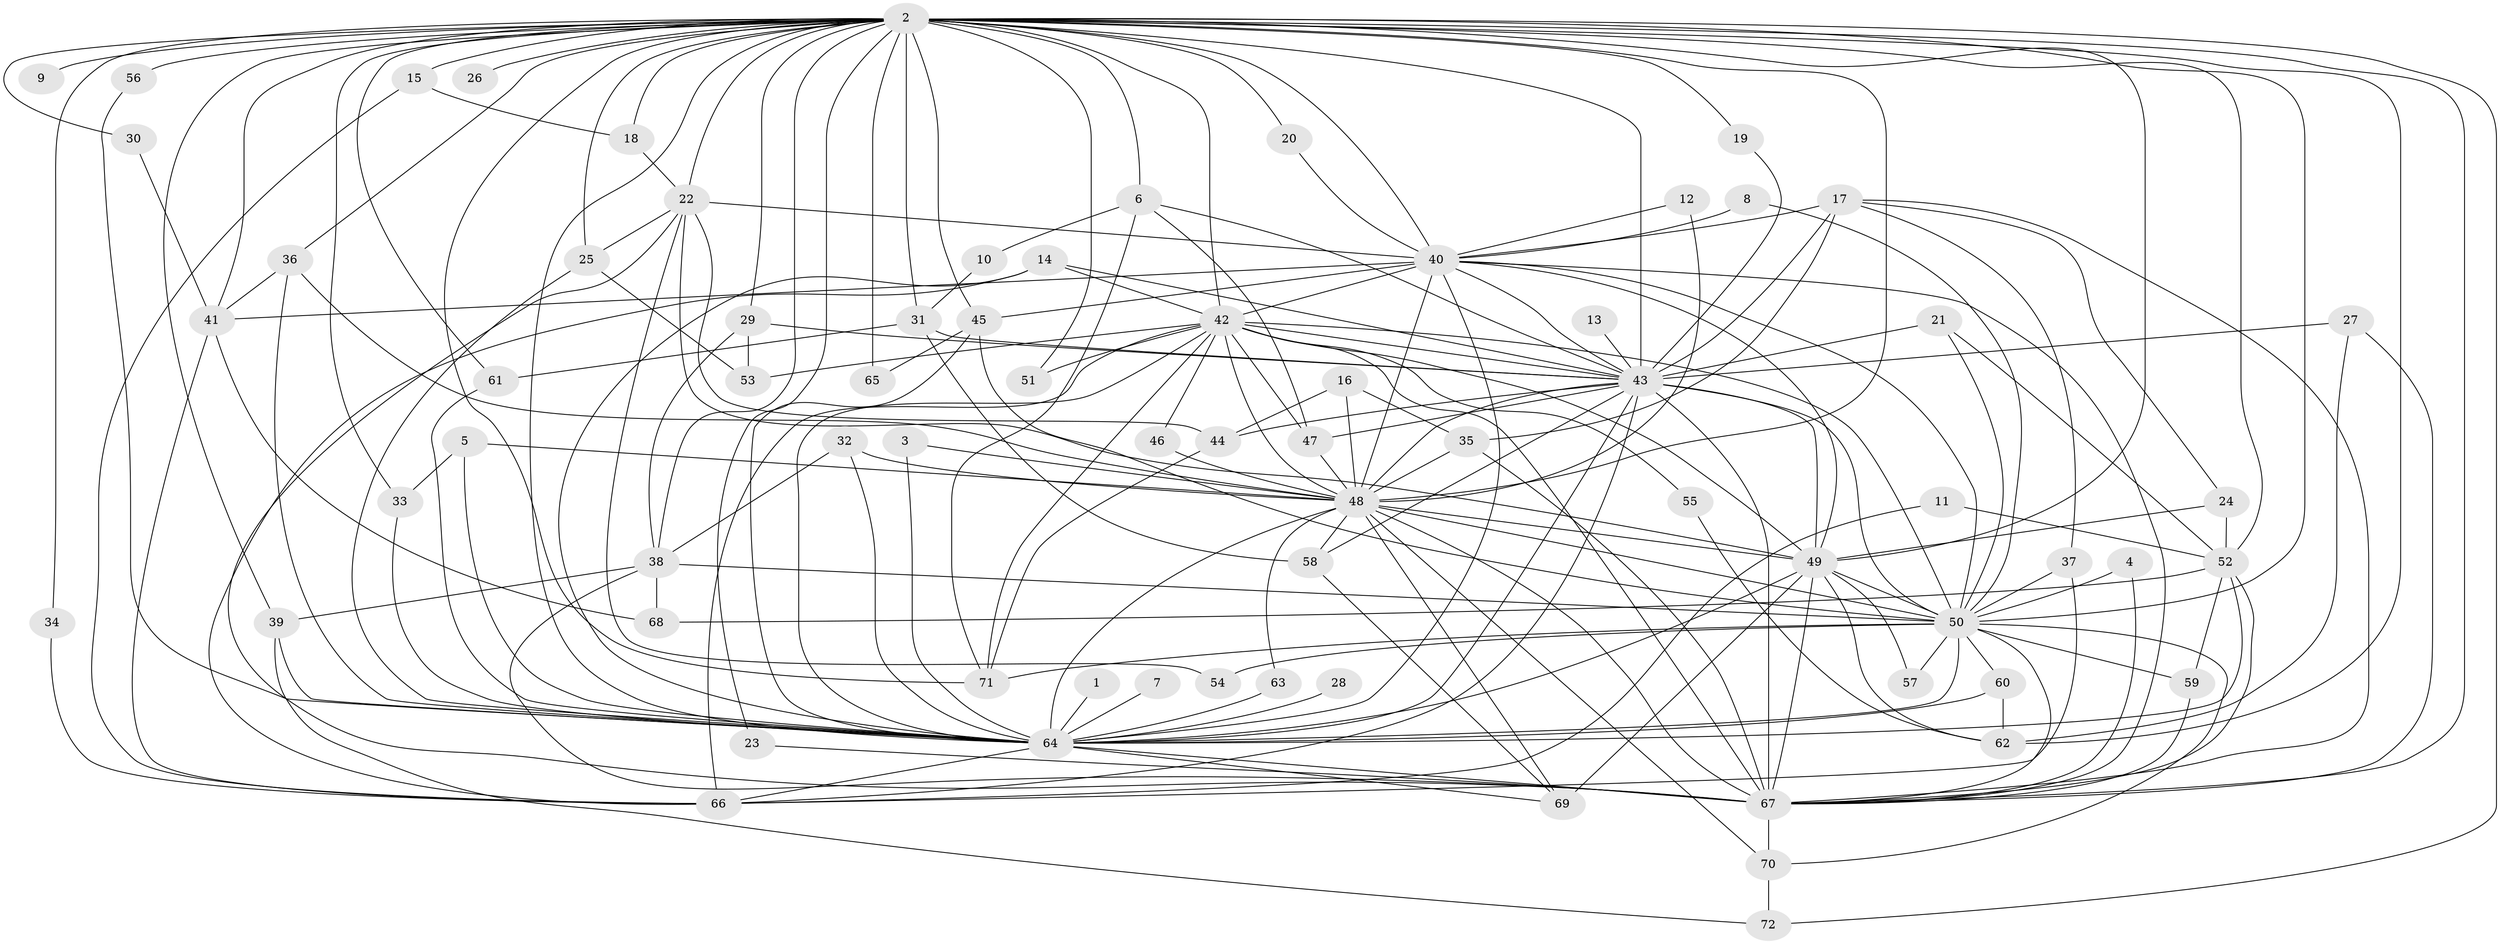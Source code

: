 // original degree distribution, {31: 0.006993006993006993, 26: 0.013986013986013986, 35: 0.006993006993006993, 22: 0.006993006993006993, 14: 0.006993006993006993, 19: 0.006993006993006993, 28: 0.006993006993006993, 16: 0.006993006993006993, 25: 0.006993006993006993, 2: 0.5384615384615384, 4: 0.08391608391608392, 6: 0.03496503496503497, 9: 0.006993006993006993, 3: 0.2097902097902098, 8: 0.006993006993006993, 5: 0.027972027972027972, 7: 0.02097902097902098}
// Generated by graph-tools (version 1.1) at 2025/25/03/09/25 03:25:41]
// undirected, 72 vertices, 196 edges
graph export_dot {
graph [start="1"]
  node [color=gray90,style=filled];
  1;
  2;
  3;
  4;
  5;
  6;
  7;
  8;
  9;
  10;
  11;
  12;
  13;
  14;
  15;
  16;
  17;
  18;
  19;
  20;
  21;
  22;
  23;
  24;
  25;
  26;
  27;
  28;
  29;
  30;
  31;
  32;
  33;
  34;
  35;
  36;
  37;
  38;
  39;
  40;
  41;
  42;
  43;
  44;
  45;
  46;
  47;
  48;
  49;
  50;
  51;
  52;
  53;
  54;
  55;
  56;
  57;
  58;
  59;
  60;
  61;
  62;
  63;
  64;
  65;
  66;
  67;
  68;
  69;
  70;
  71;
  72;
  1 -- 64 [weight=1.0];
  2 -- 6 [weight=1.0];
  2 -- 9 [weight=2.0];
  2 -- 15 [weight=1.0];
  2 -- 18 [weight=1.0];
  2 -- 19 [weight=1.0];
  2 -- 20 [weight=1.0];
  2 -- 22 [weight=1.0];
  2 -- 23 [weight=1.0];
  2 -- 25 [weight=1.0];
  2 -- 26 [weight=1.0];
  2 -- 29 [weight=1.0];
  2 -- 30 [weight=1.0];
  2 -- 31 [weight=2.0];
  2 -- 33 [weight=1.0];
  2 -- 34 [weight=1.0];
  2 -- 36 [weight=1.0];
  2 -- 38 [weight=1.0];
  2 -- 39 [weight=1.0];
  2 -- 40 [weight=2.0];
  2 -- 41 [weight=3.0];
  2 -- 42 [weight=2.0];
  2 -- 43 [weight=3.0];
  2 -- 45 [weight=1.0];
  2 -- 48 [weight=2.0];
  2 -- 49 [weight=3.0];
  2 -- 50 [weight=3.0];
  2 -- 51 [weight=1.0];
  2 -- 52 [weight=1.0];
  2 -- 56 [weight=1.0];
  2 -- 61 [weight=1.0];
  2 -- 62 [weight=1.0];
  2 -- 64 [weight=2.0];
  2 -- 65 [weight=1.0];
  2 -- 67 [weight=2.0];
  2 -- 71 [weight=2.0];
  2 -- 72 [weight=1.0];
  3 -- 48 [weight=1.0];
  3 -- 64 [weight=1.0];
  4 -- 50 [weight=1.0];
  4 -- 67 [weight=1.0];
  5 -- 33 [weight=1.0];
  5 -- 48 [weight=1.0];
  5 -- 64 [weight=1.0];
  6 -- 10 [weight=1.0];
  6 -- 43 [weight=1.0];
  6 -- 47 [weight=1.0];
  6 -- 71 [weight=1.0];
  7 -- 64 [weight=1.0];
  8 -- 40 [weight=1.0];
  8 -- 50 [weight=1.0];
  10 -- 31 [weight=1.0];
  11 -- 52 [weight=1.0];
  11 -- 66 [weight=1.0];
  12 -- 40 [weight=1.0];
  12 -- 48 [weight=1.0];
  13 -- 43 [weight=1.0];
  14 -- 42 [weight=1.0];
  14 -- 43 [weight=1.0];
  14 -- 64 [weight=1.0];
  14 -- 66 [weight=1.0];
  15 -- 18 [weight=1.0];
  15 -- 66 [weight=1.0];
  16 -- 35 [weight=1.0];
  16 -- 44 [weight=1.0];
  16 -- 48 [weight=1.0];
  17 -- 24 [weight=1.0];
  17 -- 35 [weight=1.0];
  17 -- 37 [weight=1.0];
  17 -- 40 [weight=1.0];
  17 -- 43 [weight=1.0];
  17 -- 67 [weight=1.0];
  18 -- 22 [weight=1.0];
  19 -- 43 [weight=1.0];
  20 -- 40 [weight=1.0];
  21 -- 43 [weight=1.0];
  21 -- 50 [weight=1.0];
  21 -- 52 [weight=1.0];
  22 -- 25 [weight=1.0];
  22 -- 40 [weight=1.0];
  22 -- 44 [weight=1.0];
  22 -- 49 [weight=1.0];
  22 -- 54 [weight=1.0];
  22 -- 67 [weight=1.0];
  23 -- 67 [weight=1.0];
  24 -- 49 [weight=1.0];
  24 -- 52 [weight=1.0];
  25 -- 53 [weight=1.0];
  25 -- 64 [weight=1.0];
  27 -- 43 [weight=1.0];
  27 -- 62 [weight=2.0];
  27 -- 67 [weight=1.0];
  28 -- 64 [weight=1.0];
  29 -- 38 [weight=1.0];
  29 -- 43 [weight=1.0];
  29 -- 53 [weight=1.0];
  30 -- 41 [weight=1.0];
  31 -- 43 [weight=1.0];
  31 -- 58 [weight=1.0];
  31 -- 61 [weight=1.0];
  32 -- 38 [weight=1.0];
  32 -- 48 [weight=2.0];
  32 -- 64 [weight=1.0];
  33 -- 64 [weight=1.0];
  34 -- 66 [weight=1.0];
  35 -- 48 [weight=1.0];
  35 -- 67 [weight=1.0];
  36 -- 41 [weight=1.0];
  36 -- 48 [weight=1.0];
  36 -- 64 [weight=1.0];
  37 -- 50 [weight=1.0];
  37 -- 66 [weight=1.0];
  38 -- 39 [weight=1.0];
  38 -- 50 [weight=1.0];
  38 -- 67 [weight=2.0];
  38 -- 68 [weight=1.0];
  39 -- 64 [weight=1.0];
  39 -- 72 [weight=1.0];
  40 -- 41 [weight=1.0];
  40 -- 42 [weight=3.0];
  40 -- 43 [weight=1.0];
  40 -- 45 [weight=1.0];
  40 -- 48 [weight=2.0];
  40 -- 49 [weight=1.0];
  40 -- 50 [weight=1.0];
  40 -- 64 [weight=1.0];
  40 -- 67 [weight=1.0];
  41 -- 66 [weight=1.0];
  41 -- 68 [weight=1.0];
  42 -- 43 [weight=1.0];
  42 -- 46 [weight=1.0];
  42 -- 47 [weight=1.0];
  42 -- 48 [weight=1.0];
  42 -- 49 [weight=1.0];
  42 -- 50 [weight=1.0];
  42 -- 51 [weight=1.0];
  42 -- 53 [weight=1.0];
  42 -- 55 [weight=1.0];
  42 -- 64 [weight=2.0];
  42 -- 66 [weight=1.0];
  42 -- 67 [weight=1.0];
  42 -- 71 [weight=1.0];
  43 -- 44 [weight=1.0];
  43 -- 47 [weight=1.0];
  43 -- 48 [weight=1.0];
  43 -- 49 [weight=1.0];
  43 -- 50 [weight=1.0];
  43 -- 58 [weight=1.0];
  43 -- 64 [weight=3.0];
  43 -- 66 [weight=2.0];
  43 -- 67 [weight=2.0];
  44 -- 71 [weight=1.0];
  45 -- 50 [weight=1.0];
  45 -- 64 [weight=1.0];
  45 -- 65 [weight=1.0];
  46 -- 48 [weight=1.0];
  47 -- 48 [weight=1.0];
  48 -- 49 [weight=1.0];
  48 -- 50 [weight=2.0];
  48 -- 58 [weight=1.0];
  48 -- 63 [weight=1.0];
  48 -- 64 [weight=2.0];
  48 -- 67 [weight=1.0];
  48 -- 69 [weight=1.0];
  48 -- 70 [weight=1.0];
  49 -- 50 [weight=1.0];
  49 -- 57 [weight=1.0];
  49 -- 62 [weight=1.0];
  49 -- 64 [weight=2.0];
  49 -- 67 [weight=1.0];
  49 -- 69 [weight=2.0];
  50 -- 54 [weight=1.0];
  50 -- 57 [weight=1.0];
  50 -- 59 [weight=1.0];
  50 -- 60 [weight=1.0];
  50 -- 64 [weight=1.0];
  50 -- 67 [weight=1.0];
  50 -- 70 [weight=1.0];
  50 -- 71 [weight=2.0];
  52 -- 59 [weight=1.0];
  52 -- 64 [weight=1.0];
  52 -- 67 [weight=1.0];
  52 -- 68 [weight=1.0];
  55 -- 62 [weight=1.0];
  56 -- 64 [weight=1.0];
  58 -- 69 [weight=1.0];
  59 -- 67 [weight=1.0];
  60 -- 62 [weight=1.0];
  60 -- 64 [weight=1.0];
  61 -- 64 [weight=1.0];
  63 -- 64 [weight=2.0];
  64 -- 66 [weight=1.0];
  64 -- 67 [weight=2.0];
  64 -- 69 [weight=1.0];
  67 -- 70 [weight=1.0];
  70 -- 72 [weight=1.0];
}
